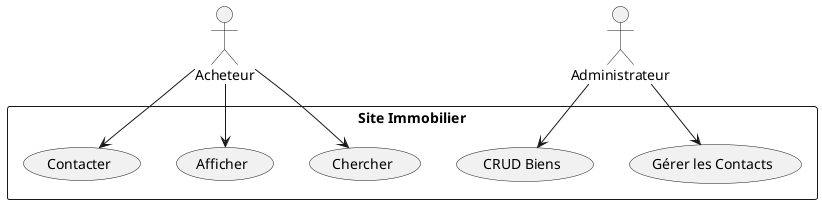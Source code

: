 @startuml "Diagramme de Cas d'Utilisation"
actor "Acheteur" as User
actor "Administrateur" as Admin

rectangle "Site Immobilier" {
    usecase "Chercher" as UC1
    usecase "Afficher" as UC2
    usecase "Contacter" as UC3
    usecase "CRUD Biens" as UC4
    usecase "Gérer les Contacts" as UC5
}

User --> UC1
User --> UC2
User --> UC3

Admin --> UC4
Admin --> UC5
@enduml
